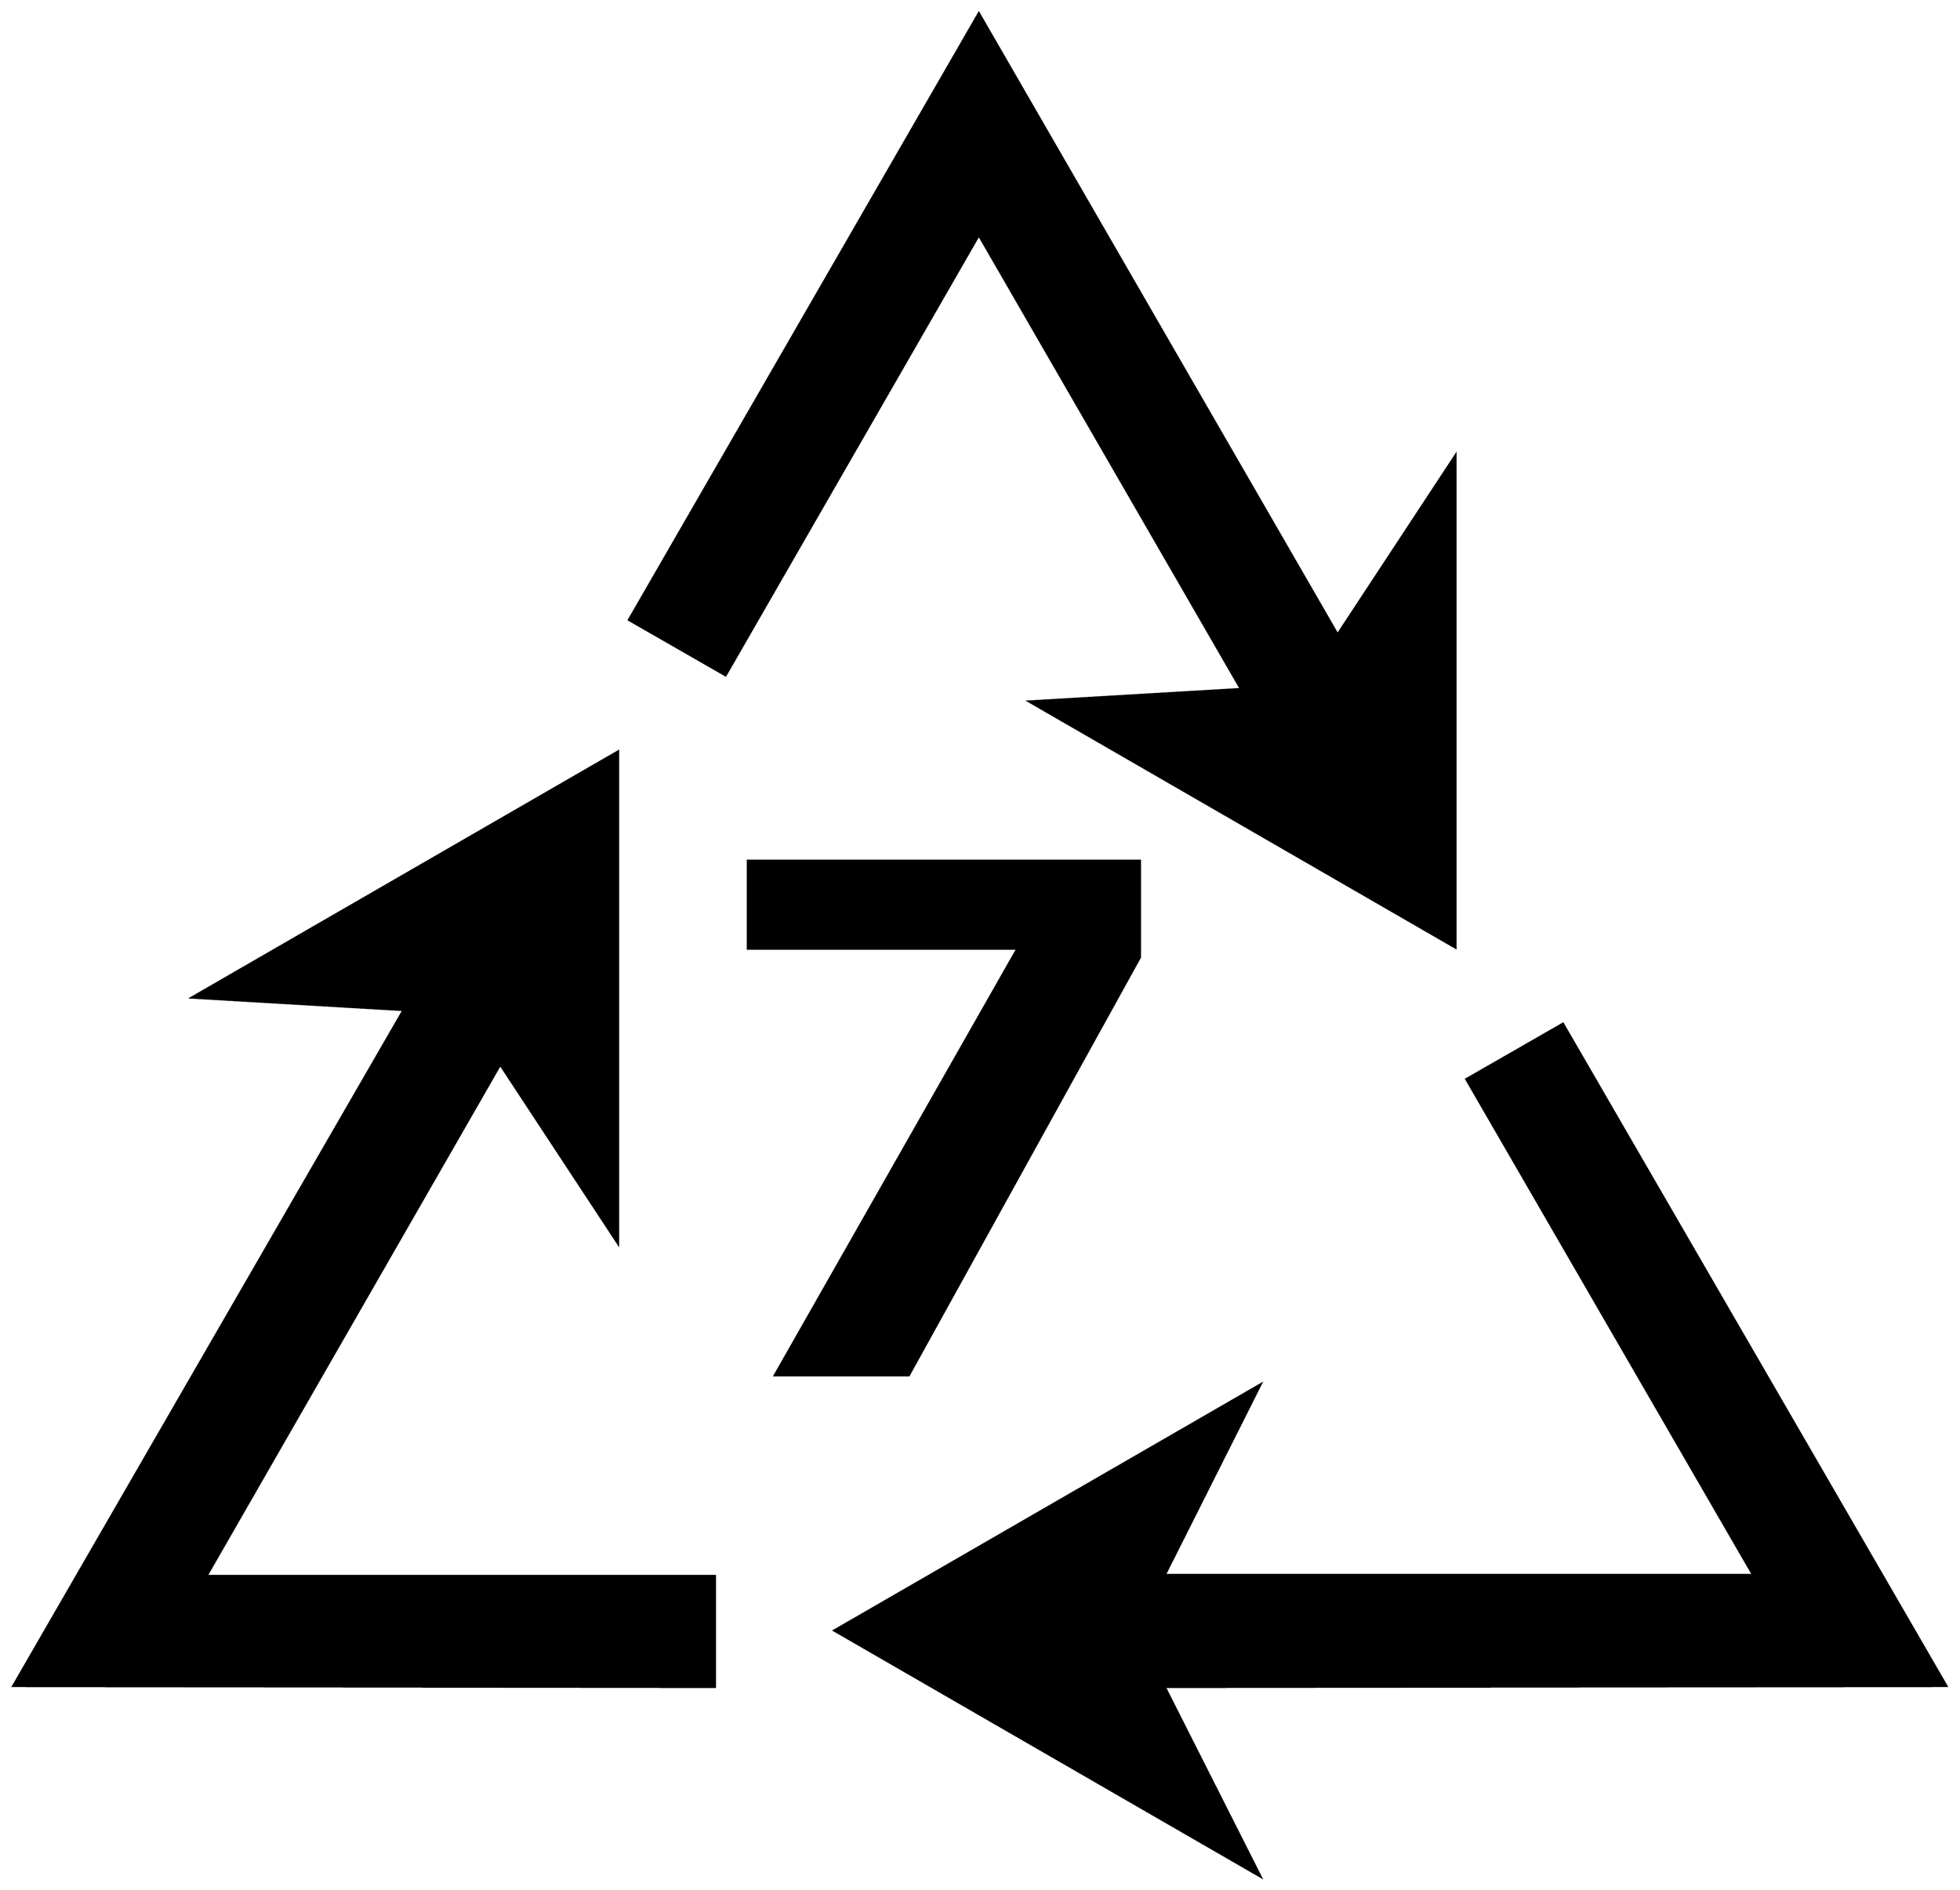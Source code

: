 


\begin{tikzpicture}[y=0.80pt, x=0.80pt, yscale=-1.0, xscale=1.0, inner sep=0pt, outer sep=0pt]
\begin{scope}[shift={(100.0,1696.0)},nonzero rule]
  \path[draw=.,fill=.,line width=1.600pt] (1520.0,-569.0) --
    (1075.0,-826.0) -- (1296.0,-839.0) -- (1023.0,-1312.0) --
    (759.0,-853.0) -- (658.0,-911.0) -- (1023.0,-1544.0) --
    (1397.0,-896.0) -- (1520.0,-1083.0) -- (1520.0,-569.0) --
    cycle(2032.0,201.0) -- (1217.0,202.0) -- (1317.0,400.0) --
    (872.0,143.0) -- (1317.0,-114.0) -- (1217.0,85.0) --
    (1830.0,85.0) -- (1531.0,-432.0) -- (1632.0,-490.0) --
    (2032.0,201.0) -- cycle(1191.0,-559.0) -- (950.0,-123.0) --
    (810.0,-123.0) -- (1063.0,-568.0) -- (782.0,-568.0) --
    (782.0,-660.0) -- (1191.0,-660.0) -- (1191.0,-559.0) --
    cycle(748.0,202.0) -- (16.0,201.0) -- (423.0,-504.0) --
    (202.0,-517.0) -- (647.0,-774.0) -- (647.0,-260.0) --
    (524.0,-447.0) -- (218.0,86.0) -- (748.0,86.0) --
    (748.0,202.0) -- cycle;
\end{scope}

\end{tikzpicture}


